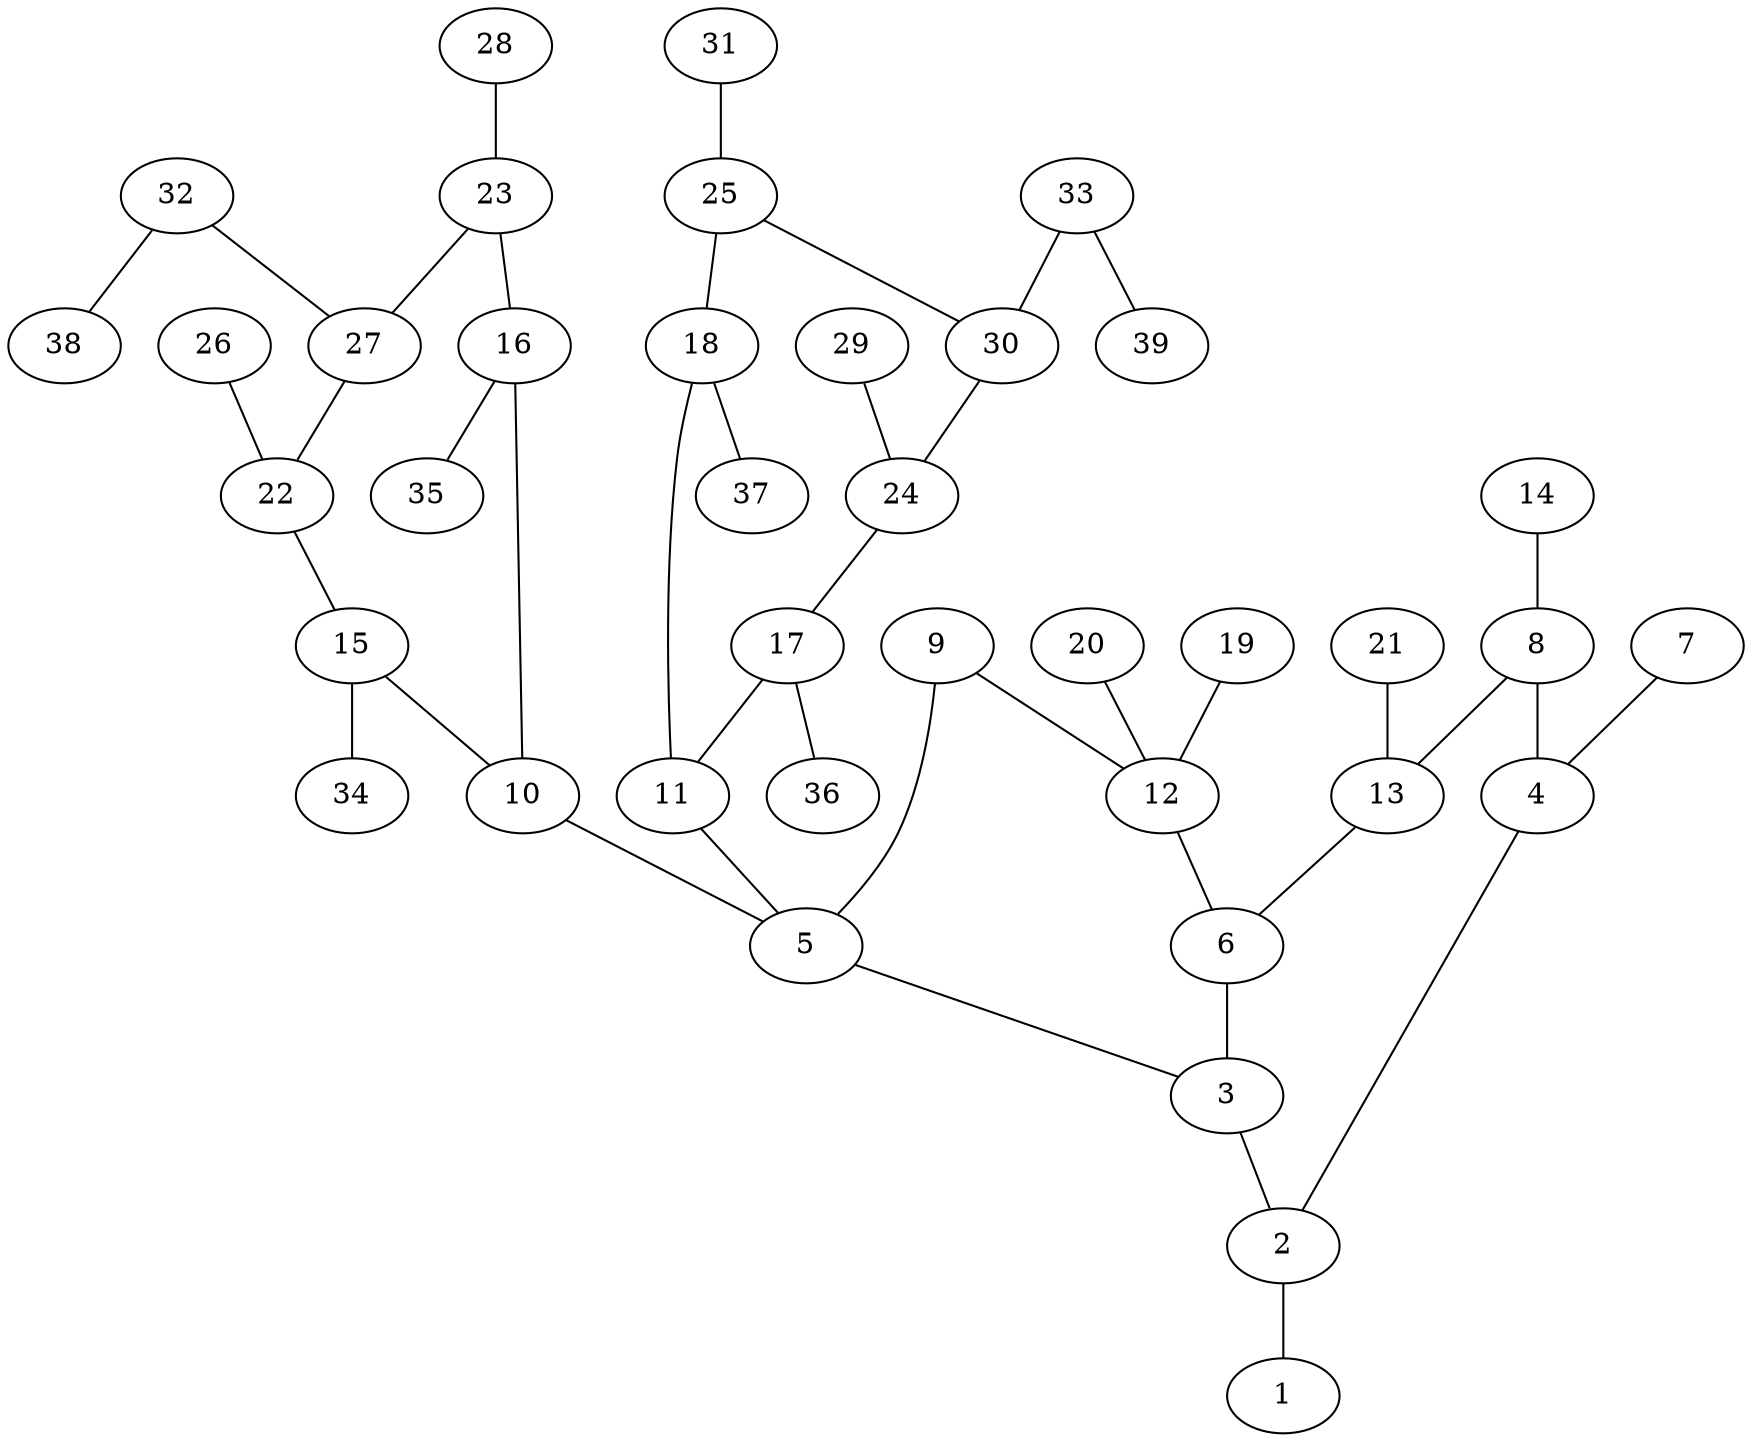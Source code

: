graph molecule_160 {
	1	 [chem=Br];
	2	 [chem=C];
	2 -- 1	 [valence=1];
	3	 [chem=C];
	3 -- 2	 [valence=2];
	4	 [chem=C];
	4 -- 2	 [valence=1];
	5	 [chem=C];
	5 -- 3	 [valence=1];
	6	 [chem=C];
	6 -- 3	 [valence=1];
	7	 [chem=Br];
	7 -- 4	 [valence=1];
	8	 [chem=C];
	8 -- 4	 [valence=2];
	13	 [chem=C];
	8 -- 13	 [valence=1];
	9	 [chem=O];
	9 -- 5	 [valence=1];
	12	 [chem=S];
	9 -- 12	 [valence=1];
	10	 [chem=C];
	10 -- 5	 [valence=1];
	11	 [chem=C];
	11 -- 5	 [valence=1];
	12 -- 6	 [valence=1];
	13 -- 6	 [valence=2];
	14	 [chem=Br];
	14 -- 8	 [valence=1];
	15	 [chem=C];
	15 -- 10	 [valence=2];
	34	 [chem=H];
	15 -- 34	 [valence=1];
	16	 [chem=C];
	16 -- 10	 [valence=1];
	35	 [chem=H];
	16 -- 35	 [valence=1];
	17	 [chem=C];
	17 -- 11	 [valence=2];
	36	 [chem=H];
	17 -- 36	 [valence=1];
	18	 [chem=C];
	18 -- 11	 [valence=1];
	37	 [chem=H];
	18 -- 37	 [valence=1];
	19	 [chem=O];
	19 -- 12	 [valence=2];
	20	 [chem=O];
	20 -- 12	 [valence=2];
	21	 [chem=Br];
	21 -- 13	 [valence=1];
	22	 [chem=C];
	22 -- 15	 [valence=1];
	23	 [chem=C];
	23 -- 16	 [valence=2];
	27	 [chem=C];
	23 -- 27	 [valence=1];
	24	 [chem=C];
	24 -- 17	 [valence=1];
	25	 [chem=C];
	25 -- 18	 [valence=2];
	30	 [chem=C];
	25 -- 30	 [valence=1];
	26	 [chem=Br];
	26 -- 22	 [valence=1];
	27 -- 22	 [valence=2];
	28	 [chem=Br];
	28 -- 23	 [valence=1];
	29	 [chem=Br];
	29 -- 24	 [valence=1];
	30 -- 24	 [valence=2];
	31	 [chem=Br];
	31 -- 25	 [valence=1];
	32	 [chem=O];
	32 -- 27	 [valence=1];
	38	 [chem=H];
	32 -- 38	 [valence=1];
	33	 [chem=O];
	33 -- 30	 [valence=1];
	39	 [chem=H];
	33 -- 39	 [valence=1];
}
